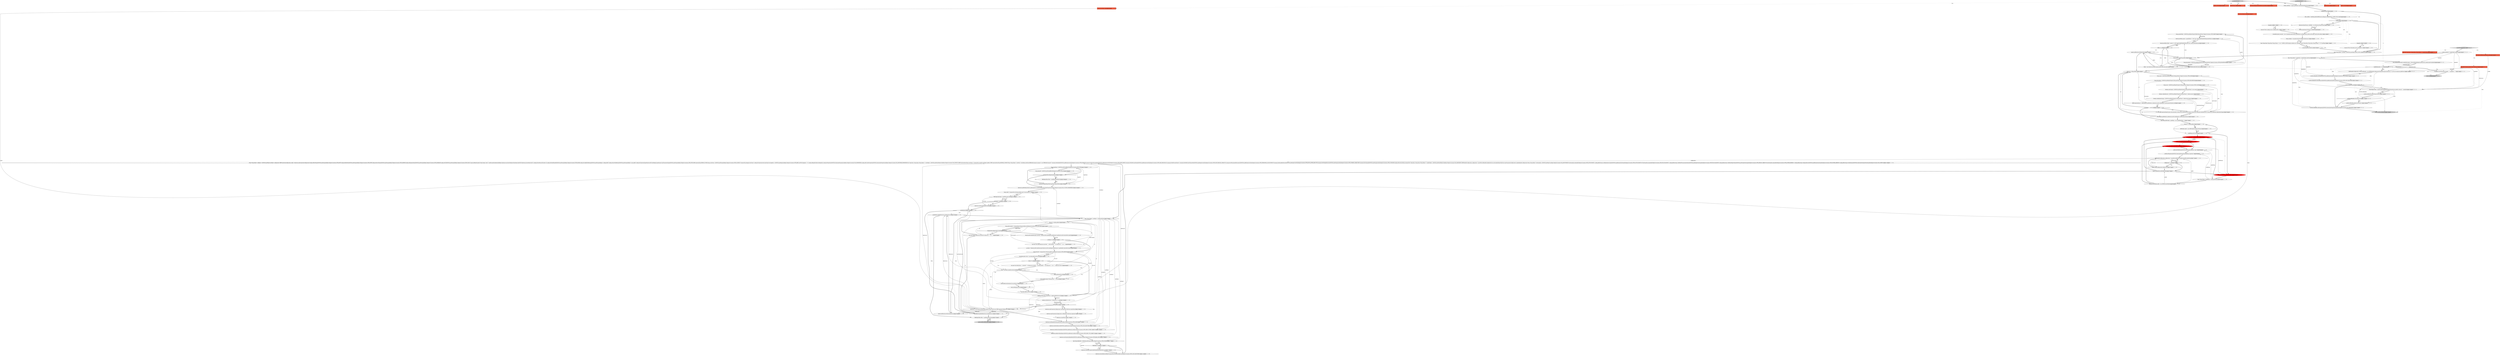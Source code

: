 digraph {
44 [style = filled, label = "String parentFolder = JSONUtils.getObjectProperty(folderMap.getValue(),RegistryConstants.ATTR_PARENT)@@@32@@@['1', '1', '0']", fillcolor = white, shape = ellipse image = "AAA0AAABBB1BBB"];
50 [style = filled, label = "String color = JSONUtils.getObjectProperty(ctMap.getValue(),RegistryConstants.ATTR_COLOR)@@@47@@@['1', '1', '0']", fillcolor = white, shape = ellipse image = "AAA0AAABBB1BBB"];
84 [style = filled, label = "String description = JSONUtils.getObjectProperty(folderMap.getValue(),RegistryConstants.ATTR_DESCRIPTION)@@@31@@@['1', '1', '0']", fillcolor = white, shape = ellipse image = "AAA0AAABBB1BBB"];
130 [style = filled, label = "return null@@@8@@@['0', '0', '1']", fillcolor = lightgray, shape = ellipse image = "AAA0AAABBB3BBB"];
48 [style = filled, label = "dataSource.updateObjectFilter(typeName,objectID,filter)@@@189@@@['1', '1', '0']", fillcolor = white, shape = ellipse image = "AAA0AAABBB1BBB"];
25 [style = filled, label = "dataSource.setLockPasswordHash(CommonUtils.toString(conObject.get(RegistryConstants.ATTR_LOCK_PASSWORD)))@@@121@@@['1', '1', '0']", fillcolor = white, shape = ellipse image = "AAA0AAABBB1BBB"];
89 [style = filled, label = "credFile.exists()@@@6@@@['1', '1', '0']", fillcolor = white, shape = diamond image = "AAA0AAABBB1BBB"];
65 [style = filled, label = "String objectID = JSONUtils.getString(filterCfg,RegistryConstants.ATTR_ID)@@@186@@@['1', '1', '0']", fillcolor = white, shape = ellipse image = "AAA0AAABBB1BBB"];
42 [style = filled, label = "String driverId = CommonUtils.toString(conObject.get(RegistryConstants.ATTR_DRIVER))@@@91@@@['1', '1', '0']", fillcolor = white, shape = ellipse image = "AAA0AAABBB1BBB"];
124 [style = filled, label = "@Nullable DBWNetworkProfile profile@@@2@@@['0', '0', '1']", fillcolor = tomato, shape = box image = "AAA0AAABBB3BBB"];
61 [style = filled, label = "driver.setTemporary(true)@@@99@@@['1', '1', '0']", fillcolor = white, shape = ellipse image = "AAA0AAABBB1BBB"];
10 [style = filled, label = "Exception e@@@22@@@['1', '1', '0']", fillcolor = white, shape = diamond image = "AAA0AAABBB1BBB"];
2 [style = filled, label = "registry.addSavedFilter(filter)@@@208@@@['1', '1', '0']", fillcolor = lightgray, shape = ellipse image = "AAA0AAABBB1BBB"];
91 [style = filled, label = "Map<String,Object> jsonMap = JSONUtils.parseMap(CONFIG_GSON,configReader)@@@28@@@['1', '1', '0']", fillcolor = white, shape = ellipse image = "AAA0AAABBB1BBB"];
106 [style = filled, label = "InputStream is@@@2@@@['0', '1', '0']", fillcolor = tomato, shape = box image = "AAA0AAABBB2BBB"];
98 [style = filled, label = "DataSourceRegistry.ParseResults parseResults@@@2@@@['1', '1', '0']", fillcolor = tomato, shape = box image = "AAA0AAABBB1BBB"];
22 [style = filled, label = "DataSourceDescriptor dataSource = registry.getDataSource(id)@@@102@@@['1', '1', '0']", fillcolor = white, shape = ellipse image = "AAA0AAABBB1BBB"];
81 [style = filled, label = "dataSource.setSavePassword(JSONUtils.getBoolean(conObject,RegistryConstants.ATTR_SAVE_PASSWORD))@@@113@@@['1', '1', '0']", fillcolor = white, shape = ellipse image = "AAA0AAABBB1BBB"];
127 [style = filled, label = "parseNetworkHandlerConfig['0', '0', '1']", fillcolor = lightgray, shape = diamond image = "AAA0AAABBB3BBB"];
5 [style = filled, label = "log.warn(\"Empty datasource provider for datasource '\" + id + \"'\")@@@83@@@['1', '1', '0']", fillcolor = white, shape = ellipse image = "AAA0AAABBB1BBB"];
36 [style = filled, label = "dataSource.setName(JSONUtils.getString(conObject,RegistryConstants.ATTR_NAME))@@@112@@@['1', '1', '0']", fillcolor = white, shape = ellipse image = "AAA0AAABBB1BBB"];
38 [style = filled, label = "ContentEncrypter encrypter = new ContentEncrypter(registry.getPlatform().getApplication().getSecureStorage().getLocalSecretKey())@@@14@@@['1', '1', '0']", fillcolor = white, shape = ellipse image = "AAA0AAABBB1BBB"];
71 [style = filled, label = "driver.setDriverClassName(\"java.sql.Driver\")@@@98@@@['1', '1', '0']", fillcolor = white, shape = ellipse image = "AAA0AAABBB1BBB"];
102 [style = filled, label = "Boolean confirmDataChange = JSONUtils.getObjectProperty(ctMap.getValue(),\"confirm-data-change\")@@@50@@@['1', '1', '0']", fillcolor = white, shape = ellipse image = "AAA0AAABBB1BBB"];
46 [style = filled, label = "dataSource.setConnectionReadOnly(JSONUtils.getBoolean(conObject,RegistryConstants.ATTR_READ_ONLY))@@@116@@@['1', '1', '0']", fillcolor = white, shape = ellipse image = "AAA0AAABBB1BBB"];
52 [style = filled, label = "registry.updateNetworkProfile(profile)@@@76@@@['1', '1', '0']", fillcolor = white, shape = ellipse image = "AAA0AAABBB1BBB"];
103 [style = filled, label = "ct == null@@@52@@@['1', '1', '0']", fillcolor = white, shape = diamond image = "AAA0AAABBB1BBB"];
123 [style = filled, label = "String handlerId = handlerObject.getKey()@@@3@@@['0', '0', '1']", fillcolor = white, shape = ellipse image = "AAA0AAABBB3BBB"];
80 [style = filled, label = "ByteArrayOutputStream credBuffer = new ByteArrayOutputStream()@@@7@@@['1', '1', '0']", fillcolor = white, shape = ellipse image = "AAA0AAABBB1BBB"];
55 [style = filled, label = "dataSource.setShowSystemObjects(JSONUtils.getBoolean(conObject,RegistryConstants.ATTR_SHOW_SYSTEM_OBJECTS))@@@114@@@['1', '1', '0']", fillcolor = white, shape = ellipse image = "AAA0AAABBB1BBB"];
100 [style = filled, label = "profile.setProfileId(profileId)@@@67@@@['1', '0', '0']", fillcolor = red, shape = ellipse image = "AAA1AAABBB1BBB"];
4 [style = filled, label = "driver.setName(driverId)@@@96@@@['1', '1', '0']", fillcolor = white, shape = ellipse image = "AAA0AAABBB1BBB"];
11 [style = filled, label = "String name = JSONUtils.getObjectProperty(ctMap.getValue(),RegistryConstants.ATTR_NAME)@@@45@@@['1', '1', '0']", fillcolor = white, shape = ellipse image = "AAA0AAABBB1BBB"];
112 [style = filled, label = "Map<String,Object> handlerCfg = handlerObject.getValue()@@@4@@@['0', '0', '1']", fillcolor = white, shape = ellipse image = "AAA0AAABBB3BBB"];
75 [style = filled, label = "String typeName = JSONUtils.getString(filterCfg,RegistryConstants.ATTR_TYPE)@@@185@@@['1', '1', '0']", fillcolor = white, shape = ellipse image = "AAA0AAABBB1BBB"];
37 [style = filled, label = "DataSourceProviderDescriptor provider = DataSourceProviderRegistry.getInstance().getDataSourceProvider(dsProviderID)@@@86@@@['1', '1', '0']", fillcolor = white, shape = ellipse image = "AAA0AAABBB1BBB"];
30 [style = filled, label = "String profileId = vmMap.getKey()@@@64@@@['1', '0', '0']", fillcolor = red, shape = ellipse image = "AAA1AAABBB1BBB"];
21 [style = filled, label = "InputStream is@@@2@@@['1', '0', '0']", fillcolor = tomato, shape = box image = "AAA0AAABBB1BBB"];
117 [style = filled, label = "curNetworkHandler.setUserName(creds(0()@@@16@@@['0', '0', '1']", fillcolor = white, shape = ellipse image = "AAA0AAABBB3BBB"];
125 [style = filled, label = "curNetworkHandler.setPassword(creds(1()@@@18@@@['0', '0', '1']", fillcolor = white, shape = ellipse image = "AAA0AAABBB3BBB"];
18 [style = filled, label = "log.warn(\"Can't find datasource provider \" + dsProviderID + \" for datasource '\" + id + \"'\")@@@88@@@['1', '1', '0']", fillcolor = white, shape = ellipse image = "AAA0AAABBB1BBB"];
115 [style = filled, label = "curNetworkHandler.setProperties(JSONUtils.deserializeProperties(handlerCfg,RegistryConstants.TAG_PROPERTIES))@@@21@@@['0', '0', '1']", fillcolor = white, shape = ellipse image = "AAA0AAABBB3BBB"];
111 [style = filled, label = "boolean refresh@@@2@@@['0', '1', '0']", fillcolor = tomato, shape = box image = "AAA0AAABBB2BBB"];
82 [style = filled, label = "driver == null@@@93@@@['1', '1', '0']", fillcolor = white, shape = diamond image = "AAA0AAABBB1BBB"];
131 [style = filled, label = "return curNetworkHandler@@@22@@@['0', '0', '1']", fillcolor = lightgray, shape = ellipse image = "AAA0AAABBB3BBB"];
23 [style = filled, label = "{Map<String,Object> cfgObject = JSONUtils.getObject(conObject,\"configuration\")DBPConnectionConfiguration config = dataSource.getConnectionConfiguration()config.setHostName(JSONUtils.getString(cfgObject,RegistryConstants.ATTR_HOST))config.setHostPort(JSONUtils.getString(cfgObject,RegistryConstants.ATTR_PORT))config.setServerName(JSONUtils.getString(cfgObject,RegistryConstants.ATTR_SERVER))config.setDatabaseName(JSONUtils.getString(cfgObject,RegistryConstants.ATTR_DATABASE))config.setUrl(JSONUtils.getString(cfgObject,RegistryConstants.ATTR_URL))if (!passwordReadCanceled) {final String(( creds = readSecuredCredentials(cfgObject,dataSource,null,null)config.setUserName(creds(0()if (dataSource.isSavePassword()) {config.setUserPassword(creds(1()}}config.setClientHomeId(JSONUtils.getString(cfgObject,RegistryConstants.ATTR_HOME))config.setConfigProfileName(JSONUtils.getString(cfgObject,\"config-profile\"))config.setUserProfileName(JSONUtils.getString(cfgObject,\"user-profile\"))config.setConnectionType(DataSourceProviderRegistry.getInstance().getConnectionType(JSONUtils.getString(cfgObject,RegistryConstants.ATTR_TYPE),DBPConnectionType.DEFAULT_TYPE))String colorValue = JSONUtils.getString(cfgObject,RegistryConstants.ATTR_COLOR)if (!CommonUtils.isEmpty(colorValue)) {config.setConnectionColor(colorValue)}int keepAlive = JSONUtils.getInteger(cfgObject,RegistryConstants.ATTR_KEEP_ALIVE)if (keepAlive > 0) {config.setKeepAliveInterval(keepAlive)}config.setProperties(JSONUtils.deserializeProperties(cfgObject,RegistryConstants.TAG_PROPERTIES))config.setProviderProperties(JSONUtils.deserializeProperties(cfgObject,RegistryConstants.TAG_PROVIDER_PROPERTIES))for (Map.Entry<String,Map<String,Object>> eventObject : JSONUtils.getNestedObjects(cfgObject,RegistryConstants.TAG_EVENTS)){DBPConnectionEventType eventType = CommonUtils.valueOf(,eventObject.getKey(),DBPConnectionEventType.BEFORE_CONNECT)Map<String,Object> eventCfg = eventObject.getValue()DBRShellCommand command = new DBRShellCommand(\"\")command.setEnabled(JSONUtils.getBoolean(eventCfg,RegistryConstants.ATTR_ENABLED))command.setShowProcessPanel(JSONUtils.getBoolean(eventCfg,RegistryConstants.ATTR_SHOW_PANEL))command.setWaitProcessFinish(JSONUtils.getBoolean(eventCfg,RegistryConstants.ATTR_WAIT_PROCESS))if (command.isWaitProcessFinish()) {command.setWaitProcessTimeoutMs(JSONUtils.getInteger(eventCfg,RegistryConstants.ATTR_WAIT_PROCESS_TIMEOUT))}command.setTerminateAtDisconnect(JSONUtils.getBoolean(eventCfg,RegistryConstants.ATTR_TERMINATE_AT_DISCONNECT))command.setPauseAfterExecute(JSONUtils.getInteger(eventCfg,RegistryConstants.ATTR_PAUSE_AFTER_EXECUTE))command.setWorkingDirectory(JSONUtils.getString(eventCfg,RegistryConstants.ATTR_WORKING_DIRECTORY))command.setCommand(JSONUtils.getString(eventCfg,RegistryConstants.ATTR_COMMAND))config.setEvent(eventType,command)}for (Map.Entry<String,Map<String,Object>> handlerObject : JSONUtils.getNestedObjects(cfgObject,RegistryConstants.TAG_HANDLERS)){DBWHandlerConfiguration configuration = parseNetworkHandlerConfig(dataSource,null,handlerObject)dataSource.getConnectionConfiguration().updateHandler(configuration)}Map<String,Object> bootstrapCfg = JSONUtils.getObject(conObject,RegistryConstants.TAG_BOOTSTRAP)if (bootstrapCfg.containsKey(RegistryConstants.ATTR_AUTOCOMMIT)) {config.getBootstrap().setDefaultAutoCommit(JSONUtils.getBoolean(bootstrapCfg,RegistryConstants.ATTR_AUTOCOMMIT))}if (bootstrapCfg.containsKey(RegistryConstants.ATTR_TXN_ISOLATION)) {config.getBootstrap().setDefaultTransactionIsolation(JSONUtils.getInteger(bootstrapCfg,RegistryConstants.ATTR_TXN_ISOLATION))}config.getBootstrap().setDefaultObjectName(JSONUtils.getString(bootstrapCfg,RegistryConstants.ATTR_DEFAULT_OBJECT))if (bootstrapCfg.containsKey(RegistryConstants.ATTR_IGNORE_ERRORS)) {config.getBootstrap().setIgnoreErrors(JSONUtils.getBoolean(bootstrapCfg,RegistryConstants.ATTR_IGNORE_ERRORS))}config.getBootstrap().setInitQueries(JSONUtils.deserializeStringList(bootstrapCfg,RegistryConstants.TAG_QUERY))}@@@122@@@['1', '1', '0']", fillcolor = white, shape = ellipse image = "AAA0AAABBB1BBB"];
129 [style = filled, label = "NetworkHandlerDescriptor handlerDescriptor = NetworkHandlerRegistry.getInstance().getDescriptor(handlerId)@@@5@@@['0', '0', '1']", fillcolor = white, shape = ellipse image = "AAA0AAABBB3BBB"];
16 [style = filled, label = "String dsProviderID = CommonUtils.toString(conObject.get(RegistryConstants.ATTR_PROVIDER))@@@81@@@['1', '1', '0']", fillcolor = white, shape = ellipse image = "AAA0AAABBB1BBB"];
74 [style = filled, label = "dataSource.setFolder(registry.findFolderByPath(folderPath,true))@@@119@@@['1', '1', '0']", fillcolor = white, shape = ellipse image = "AAA0AAABBB1BBB"];
7 [style = filled, label = "DBSObjectFilter filter = readObjectFiler(filterCfg)@@@188@@@['1', '1', '0']", fillcolor = white, shape = ellipse image = "AAA0AAABBB1BBB"];
104 [style = filled, label = "DBWNetworkProfile profile = new DBWNetworkProfile()@@@66@@@['1', '1', '0']", fillcolor = white, shape = ellipse image = "AAA0AAABBB1BBB"];
15 [style = filled, label = "IOUtils.copyStream(crdStream,credBuffer)@@@9@@@['1', '1', '0']", fillcolor = white, shape = ellipse image = "AAA0AAABBB1BBB"];
60 [style = filled, label = "log.error(\"Error decrypting secure credentials\",e)@@@23@@@['1', '1', '0']", fillcolor = white, shape = ellipse image = "AAA0AAABBB1BBB"];
77 [style = filled, label = "String id = vmMap.getKey()@@@59@@@['1', '1', '0']", fillcolor = white, shape = ellipse image = "AAA0AAABBB1BBB"];
76 [style = filled, label = "dataSource.clearFilters()@@@110@@@['1', '1', '0']", fillcolor = white, shape = ellipse image = "AAA0AAABBB1BBB"];
54 [style = filled, label = "provider = (DataSourceProviderDescriptor)DataSourceProviderRegistry.getInstance().makeFakeProvider(dsProviderID)@@@89@@@['1', '1', '0']", fillcolor = white, shape = ellipse image = "AAA0AAABBB1BBB"];
93 [style = filled, label = "IFolder mdFolder = registry.getProject().getMetadataFolder(false)@@@3@@@['1', '1', '0']", fillcolor = white, shape = ellipse image = "AAA0AAABBB1BBB"];
6 [style = filled, label = "DriverDescriptor driver = provider.getDriver(driverId)@@@92@@@['1', '1', '0']", fillcolor = white, shape = ellipse image = "AAA0AAABBB1BBB"];
17 [style = filled, label = "Exception e@@@11@@@['1', '1', '0']", fillcolor = white, shape = diamond image = "AAA0AAABBB1BBB"];
43 [style = filled, label = "Boolean confirmExecute = JSONUtils.getObjectProperty(ctMap.getValue(),\"confirm-execute\")@@@49@@@['1', '1', '0']", fillcolor = white, shape = ellipse image = "AAA0AAABBB1BBB"];
128 [style = filled, label = "curNetworkHandler.setSavePassword(JSONUtils.getBoolean(handlerCfg,RegistryConstants.ATTR_SAVE_PASSWORD))@@@13@@@['0', '0', '1']", fillcolor = white, shape = ellipse image = "AAA0AAABBB3BBB"];
40 [style = filled, label = "parseResults.addedDataSources.add(dataSource)@@@200@@@['1', '1', '0']", fillcolor = white, shape = ellipse image = "AAA0AAABBB1BBB"];
31 [style = filled, label = "DataSourceOrigin origin@@@2@@@['1', '0', '0']", fillcolor = tomato, shape = box image = "AAA0AAABBB1BBB"];
19 [style = filled, label = "String id = ctMap.getKey()@@@44@@@['1', '1', '0']", fillcolor = white, shape = ellipse image = "AAA0AAABBB1BBB"];
108 [style = filled, label = "profile.setProfileName(profileName)@@@67@@@['0', '1', '0']", fillcolor = red, shape = ellipse image = "AAA1AAABBB2BBB"];
119 [style = filled, label = "curNetworkHandler.isSavePassword()@@@17@@@['0', '0', '1']", fillcolor = white, shape = diamond image = "AAA0AAABBB3BBB"];
114 [style = filled, label = "DBWHandlerConfiguration curNetworkHandler = new DBWHandlerConfiguration(handlerDescriptor,dataSource == null? null: dataSource.getDriver())@@@11@@@['0', '0', '1']", fillcolor = white, shape = ellipse image = "AAA0AAABBB3BBB"];
120 [style = filled, label = "final String(( creds = readSecuredCredentials(handlerCfg,dataSource,profile,\"network/\" + handlerId)@@@15@@@['0', '0', '1']", fillcolor = white, shape = ellipse image = "AAA0AAABBB3BBB"];
47 [style = filled, label = "dataSource.setVirtualModel(dbvModel)@@@196@@@['1', '1', '0']", fillcolor = white, shape = ellipse image = "AAA0AAABBB1BBB"];
26 [style = filled, label = "newDataSource@@@198@@@['1', '1', '0']", fillcolor = white, shape = diamond image = "AAA0AAABBB1BBB"];
57 [style = filled, label = "DBSObjectFilter filter = readObjectFiler(ctMap)@@@207@@@['1', '1', '0']", fillcolor = white, shape = ellipse image = "AAA0AAABBB1BBB"];
110 [style = filled, label = "DataSourceOrigin origin@@@2@@@['0', '1', '0']", fillcolor = tomato, shape = box image = "AAA0AAABBB2BBB"];
33 [style = filled, label = "mdFolder.exists()@@@4@@@['1', '1', '0']", fillcolor = white, shape = diamond image = "AAA0AAABBB1BBB"];
118 [style = filled, label = "log.warn(\"Can't find network handler '\" + handlerId + \"'\")@@@7@@@['0', '0', '1']", fillcolor = white, shape = ellipse image = "AAA0AAABBB3BBB"];
86 [style = filled, label = "dataSource.getConnectionConfiguration().setHandlers(Collections.emptyList())@@@109@@@['1', '1', '0']", fillcolor = white, shape = ellipse image = "AAA0AAABBB1BBB"];
58 [style = filled, label = "DBWHandlerConfiguration configuration = parseNetworkHandlerConfig(null,profile,handlerMap)@@@71@@@['1', '1', '0']", fillcolor = white, shape = ellipse image = "AAA0AAABBB1BBB"];
1 [style = filled, label = "dataSource.getConnectionConfiguration().setProperties(Collections.emptyMap())@@@108@@@['1', '1', '0']", fillcolor = white, shape = ellipse image = "AAA0AAABBB1BBB"];
96 [style = filled, label = "profile.setProfileName(JSONUtils.getString(profileMap,\"name\"))@@@68@@@['1', '1', '0']", fillcolor = white, shape = ellipse image = "AAA0AAABBB1BBB"];
94 [style = filled, label = "provider == null@@@87@@@['1', '1', '0']", fillcolor = white, shape = diamond image = "AAA0AAABBB1BBB"];
49 [style = filled, label = "IFile credFile = mdFolder.getFile(DBPDataSourceRegistry.CREDENTIALS_CONFIG_FILE_NAME)@@@5@@@['1', '1', '0']", fillcolor = white, shape = ellipse image = "AAA0AAABBB1BBB"];
34 [style = filled, label = "dataSource.setShowUtilityObjects(JSONUtils.getBoolean(conObject,RegistryConstants.ATTR_SHOW_UTIL_OBJECTS))@@@115@@@['1', '1', '0']", fillcolor = white, shape = ellipse image = "AAA0AAABBB1BBB"];
20 [style = filled, label = "DBVModel dbvModel = modelMap.get(vmID)@@@194@@@['1', '1', '0']", fillcolor = white, shape = ellipse image = "AAA0AAABBB1BBB"];
113 [style = filled, label = "handlerDescriptor == null@@@6@@@['0', '0', '1']", fillcolor = white, shape = diamond image = "AAA0AAABBB3BBB"];
101 [style = filled, label = "log.warn(\"Can't find driver \" + driverId + \" in datasource provider \" + provider.getId() + \" for datasource '\" + id + \"'. Create new driver\")@@@94@@@['1', '1', '0']", fillcolor = white, shape = ellipse image = "AAA0AAABBB1BBB"];
78 [style = filled, label = "dbvModel != null@@@195@@@['1', '1', '0']", fillcolor = white, shape = diamond image = "AAA0AAABBB1BBB"];
59 [style = filled, label = "modelMap.put(id,model)@@@61@@@['1', '1', '0']", fillcolor = white, shape = ellipse image = "AAA0AAABBB1BBB"];
41 [style = filled, label = "dataSource = new DataSourceDescriptor(registry,origin,id,driver,new DBPConnectionConfiguration())@@@105@@@['1', '1', '0']", fillcolor = white, shape = ellipse image = "AAA0AAABBB1BBB"];
53 [style = filled, label = "Map<String,Object> conObject = conMap.getValue()@@@79@@@['1', '1', '0']", fillcolor = white, shape = ellipse image = "AAA0AAABBB1BBB"];
39 [style = filled, label = "Map<String,Map<String,Map<String,String>>> res = CONFIG_GSON.fromJson(credJson,new TypeToken<Map<String,Map<String,Map<String,String>>>>(){}.getType())@@@17@@@['1', '1', '0']", fillcolor = white, shape = ellipse image = "AAA0AAABBB1BBB"];
85 [style = filled, label = "Map<String,DBVModel> modelMap = new LinkedHashMap<>()@@@57@@@['1', '1', '0']", fillcolor = white, shape = ellipse image = "AAA0AAABBB1BBB"];
79 [style = filled, label = "secureProperties.putAll(res)@@@20@@@['1', '1', '0']", fillcolor = white, shape = ellipse image = "AAA0AAABBB1BBB"];
92 [style = filled, label = "profile.updateConfiguration(configuration)@@@73@@@['1', '1', '0']", fillcolor = white, shape = ellipse image = "AAA0AAABBB1BBB"];
45 [style = filled, label = "newDataSource@@@104@@@['1', '1', '0']", fillcolor = white, shape = diamond image = "AAA0AAABBB1BBB"];
66 [style = filled, label = "!CommonUtils.isEmpty(typeName)@@@187@@@['1', '1', '0']", fillcolor = white, shape = diamond image = "AAA0AAABBB1BBB"];
95 [style = filled, label = "boolean refresh@@@2@@@['1', '0', '0']", fillcolor = tomato, shape = box image = "AAA0AAABBB1BBB"];
24 [style = filled, label = "registry.addDataSourceFolder(folder)@@@37@@@['1', '1', '0']", fillcolor = white, shape = ellipse image = "AAA0AAABBB1BBB"];
29 [style = filled, label = "driver = provider.createDriver(driverId)@@@95@@@['1', '1', '0']", fillcolor = white, shape = ellipse image = "AAA0AAABBB1BBB"];
126 [style = filled, label = "@Nullable DataSourceDescriptor dataSource@@@2@@@['0', '0', '1']", fillcolor = tomato, shape = box image = "AAA0AAABBB3BBB"];
116 [style = filled, label = "curNetworkHandler.setEnabled(JSONUtils.getBoolean(handlerCfg,RegistryConstants.ATTR_ENABLED))@@@12@@@['0', '0', '1']", fillcolor = white, shape = ellipse image = "AAA0AAABBB3BBB"];
64 [style = filled, label = "folder.setDescription(description)@@@40@@@['1', '1', '0']", fillcolor = white, shape = ellipse image = "AAA0AAABBB1BBB"];
72 [style = filled, label = "String vmID = CommonUtils.toString(conObject.get(\"virtual-model-id\"),id)@@@193@@@['1', '1', '0']", fillcolor = white, shape = ellipse image = "AAA0AAABBB1BBB"];
62 [style = filled, label = "dataSource.getPreferenceStore().getProperties().putAll(JSONUtils.deserializeProperties(conObject,RegistryConstants.TAG_CUSTOM_PROPERTIES))@@@192@@@['1', '1', '0']", fillcolor = white, shape = ellipse image = "AAA0AAABBB1BBB"];
13 [style = filled, label = "ct = new DBPConnectionType(id,name,color,description,CommonUtils.toBoolean(autoCommit),CommonUtils.toBoolean(confirmExecute),CommonUtils.toBoolean(confirmDataChange))@@@53@@@['1', '1', '0']", fillcolor = white, shape = ellipse image = "AAA0AAABBB1BBB"];
12 [style = filled, label = "registry.addDataSourceToList(dataSource)@@@199@@@['1', '1', '0']", fillcolor = white, shape = ellipse image = "AAA0AAABBB1BBB"];
67 [style = filled, label = "CommonUtils.isEmpty(dsProviderID)@@@82@@@['1', '1', '0']", fillcolor = white, shape = diamond image = "AAA0AAABBB1BBB"];
97 [style = filled, label = "boolean newDataSource = (dataSource == null)@@@103@@@['1', '1', '0']", fillcolor = white, shape = ellipse image = "AAA0AAABBB1BBB"];
14 [style = filled, label = "DBPConnectionType ct = DBWorkbench.getPlatform().getDataSourceProviderRegistry().getConnectionType(id,null)@@@51@@@['1', '1', '0']", fillcolor = white, shape = ellipse image = "AAA0AAABBB1BBB"];
68 [style = filled, label = "String name = folderMap.getKey()@@@30@@@['1', '1', '0']", fillcolor = white, shape = ellipse image = "AAA0AAABBB1BBB"];
88 [style = filled, label = "final String folderPath = JSONUtils.getString(conObject,RegistryConstants.ATTR_FOLDER)@@@117@@@['1', '1', '0']", fillcolor = white, shape = ellipse image = "AAA0AAABBB1BBB"];
109 [style = filled, label = "String profileName = vmMap.getKey()@@@64@@@['0', '1', '0']", fillcolor = red, shape = ellipse image = "AAA1AAABBB2BBB"];
105 [style = filled, label = "folderPath != null@@@118@@@['1', '1', '0']", fillcolor = white, shape = diamond image = "AAA0AAABBB1BBB"];
87 [style = filled, label = "driver.setDescription(\"Missing driver \" + driverId)@@@97@@@['1', '1', '0']", fillcolor = white, shape = ellipse image = "AAA0AAABBB1BBB"];
27 [style = filled, label = "profile.setProperties(JSONUtils.deserializeProperties(profileMap,\"properties\"))@@@69@@@['1', '1', '0']", fillcolor = white, shape = ellipse image = "AAA0AAABBB1BBB"];
35 [style = filled, label = "String id = conMap.getKey()@@@80@@@['1', '1', '0']", fillcolor = white, shape = ellipse image = "AAA0AAABBB1BBB"];
3 [style = filled, label = "DataSourceFolder folder = parent == null? registry.findFolderByPath(name,true): parent.getChild(name)@@@34@@@['1', '1', '0']", fillcolor = white, shape = ellipse image = "AAA0AAABBB1BBB"];
73 [style = filled, label = "String credJson = encrypter.decrypt(credBuffer.toByteArray())@@@16@@@['1', '1', '0']", fillcolor = white, shape = ellipse image = "AAA0AAABBB1BBB"];
99 [style = filled, label = "parseResults.updatedDataSources.add(dataSource)@@@203@@@['1', '1', '0']", fillcolor = white, shape = ellipse image = "AAA0AAABBB1BBB"];
122 [style = filled, label = "!passwordReadCanceled@@@14@@@['0', '0', '1']", fillcolor = white, shape = diamond image = "AAA0AAABBB3BBB"];
69 [style = filled, label = "folder == null@@@35@@@['1', '1', '0']", fillcolor = white, shape = diamond image = "AAA0AAABBB1BBB"];
56 [style = filled, label = "folder = new DataSourceFolder(registry,parent,name,description)@@@36@@@['1', '1', '0']", fillcolor = white, shape = ellipse image = "AAA0AAABBB1BBB"];
83 [style = filled, label = "provider.addDriver(driver)@@@100@@@['1', '1', '0']", fillcolor = white, shape = ellipse image = "AAA0AAABBB1BBB"];
8 [style = filled, label = "DataSourceFolder parent = parentFolder == null? null: registry.findFolderByPath(parentFolder,true)@@@33@@@['1', '1', '0']", fillcolor = white, shape = ellipse image = "AAA0AAABBB1BBB"];
121 [style = filled, label = "@NotNull Map.Entry<String,Map<String,Object>> handlerObject@@@2@@@['0', '0', '1']", fillcolor = tomato, shape = box image = "AAA0AAABBB3BBB"];
28 [style = filled, label = "DBVModel model = new DBVModel(id,vmMap.getValue())@@@60@@@['1', '1', '0']", fillcolor = white, shape = ellipse image = "AAA0AAABBB1BBB"];
32 [style = filled, label = "Map<String,Object> profileMap = vmMap.getValue()@@@65@@@['1', '1', '0']", fillcolor = white, shape = ellipse image = "AAA0AAABBB1BBB"];
51 [style = filled, label = "Boolean autoCommit = JSONUtils.getObjectProperty(ctMap.getValue(),\"auto-commit\")@@@48@@@['1', '1', '0']", fillcolor = white, shape = ellipse image = "AAA0AAABBB1BBB"];
9 [style = filled, label = "parseDataSources['1', '0', '0']", fillcolor = lightgray, shape = diamond image = "AAA0AAABBB1BBB"];
63 [style = filled, label = "String description = JSONUtils.getObjectProperty(ctMap.getValue(),RegistryConstants.ATTR_DESCRIPTION)@@@46@@@['1', '1', '0']", fillcolor = white, shape = ellipse image = "AAA0AAABBB1BBB"];
0 [style = filled, label = "configuration != null@@@72@@@['1', '1', '0']", fillcolor = white, shape = diamond image = "AAA0AAABBB1BBB"];
70 [style = filled, label = "DBWorkbench.getPlatform().getDataSourceProviderRegistry().addConnectionType(ct)@@@54@@@['1', '1', '0']", fillcolor = white, shape = ellipse image = "AAA0AAABBB1BBB"];
90 [style = filled, label = "log.error(\"Error reading secure credentials file\",e)@@@12@@@['1', '1', '0']", fillcolor = white, shape = ellipse image = "AAA0AAABBB1BBB"];
107 [style = filled, label = "parseDataSources['0', '1', '0']", fillcolor = lightgray, shape = diamond image = "AAA0AAABBB2BBB"];
53->62 [style = solid, label="conObject"];
105->74 [style = bold, label=""];
107->110 [style = dotted, label="true"];
34->46 [style = bold, label=""];
77->59 [style = solid, label="id"];
44->8 [style = bold, label=""];
51->13 [style = solid, label="autoCommit"];
112->128 [style = solid, label="handlerCfg"];
114->131 [style = solid, label="curNetworkHandler"];
39->79 [style = solid, label="res"];
22->97 [style = solid, label="dataSource"];
7->48 [style = solid, label="filter"];
58->0 [style = bold, label=""];
92->58 [style = bold, label=""];
58->92 [style = solid, label="configuration"];
99->53 [style = bold, label=""];
112->115 [style = solid, label="handlerCfg"];
26->12 [style = dotted, label="true"];
17->90 [style = bold, label=""];
59->109 [style = bold, label=""];
35->18 [style = solid, label="id"];
27->58 [style = bold, label=""];
19->11 [style = bold, label=""];
94->18 [style = bold, label=""];
82->22 [style = bold, label=""];
66->62 [style = bold, label=""];
33->91 [style = bold, label=""];
89->79 [style = dotted, label="true"];
7->48 [style = bold, label=""];
89->39 [style = dotted, label="true"];
103->19 [style = bold, label=""];
38->73 [style = bold, label=""];
45->76 [style = dotted, label="false"];
42->87 [style = solid, label="driverId"];
68->56 [style = solid, label="name"];
16->54 [style = solid, label="dsProviderID"];
128->122 [style = bold, label=""];
52->109 [style = bold, label=""];
58->23 [style = solid, label="configuration"];
53->46 [style = solid, label="conObject"];
16->37 [style = solid, label="dsProviderID"];
6->41 [style = solid, label="driver"];
0->52 [style = bold, label=""];
48->62 [style = bold, label=""];
107->93 [style = bold, label=""];
12->40 [style = bold, label=""];
26->12 [style = bold, label=""];
43->102 [style = bold, label=""];
123->129 [style = solid, label="handlerId"];
126->120 [style = solid, label="dataSource"];
4->87 [style = bold, label=""];
89->80 [style = dotted, label="true"];
16->67 [style = solid, label="dsProviderID"];
84->56 [style = solid, label="description"];
120->117 [style = bold, label=""];
14->103 [style = bold, label=""];
13->70 [style = bold, label=""];
53->34 [style = solid, label="conObject"];
73->39 [style = bold, label=""];
13->70 [style = solid, label="ct"];
96->27 [style = bold, label=""];
47->26 [style = bold, label=""];
123->112 [style = bold, label=""];
112->129 [style = bold, label=""];
104->108 [style = bold, label=""];
59->77 [style = bold, label=""];
80->15 [style = bold, label=""];
113->130 [style = dotted, label="true"];
89->91 [style = bold, label=""];
35->5 [style = solid, label="id"];
50->13 [style = solid, label="color"];
55->34 [style = bold, label=""];
72->20 [style = solid, label="vmID"];
117->119 [style = bold, label=""];
104->52 [style = solid, label="profile"];
63->50 [style = bold, label=""];
105->74 [style = dotted, label="true"];
122->119 [style = dotted, label="true"];
53->81 [style = solid, label="conObject"];
129->113 [style = solid, label="handlerDescriptor"];
45->1 [style = dotted, label="false"];
109->108 [style = solid, label="profileName"];
41->40 [style = solid, label="dataSource"];
41->23 [style = solid, label="dataSource"];
113->118 [style = dotted, label="true"];
22->97 [style = bold, label=""];
16->67 [style = bold, label=""];
119->115 [style = bold, label=""];
16->18 [style = solid, label="dsProviderID"];
80->15 [style = solid, label="credBuffer"];
78->47 [style = dotted, label="true"];
32->104 [style = bold, label=""];
69->64 [style = dotted, label="false"];
45->41 [style = bold, label=""];
120->117 [style = solid, label="creds"];
15->38 [style = bold, label=""];
113->122 [style = dotted, label="false"];
82->83 [style = dotted, label="true"];
9->98 [style = dotted, label="true"];
24->19 [style = bold, label=""];
120->125 [style = solid, label="creds"];
66->7 [style = bold, label=""];
8->56 [style = solid, label="parent"];
85->77 [style = bold, label=""];
113->115 [style = dotted, label="false"];
88->105 [style = solid, label="folderPath"];
0->58 [style = bold, label=""];
129->113 [style = bold, label=""];
82->29 [style = dotted, label="true"];
61->83 [style = bold, label=""];
9->31 [style = dotted, label="true"];
35->22 [style = solid, label="id"];
8->3 [style = solid, label="parent"];
53->36 [style = solid, label="conObject"];
89->80 [style = bold, label=""];
69->64 [style = bold, label=""];
81->55 [style = bold, label=""];
65->66 [style = bold, label=""];
48->75 [style = bold, label=""];
89->73 [style = dotted, label="true"];
30->109 [style = dashed, label="0"];
75->65 [style = bold, label=""];
72->20 [style = bold, label=""];
9->21 [style = dotted, label="true"];
89->113 [style = dashed, label="0"];
58->0 [style = solid, label="configuration"];
29->83 [style = solid, label="driver"];
73->39 [style = solid, label="credJson"];
35->101 [style = solid, label="id"];
75->48 [style = solid, label="typeName"];
71->61 [style = bold, label=""];
53->35 [style = bold, label=""];
5->57 [style = bold, label=""];
45->1 [style = bold, label=""];
113->114 [style = bold, label=""];
26->40 [style = dotted, label="true"];
9->95 [style = dotted, label="true"];
44->8 [style = solid, label="parentFolder"];
83->22 [style = bold, label=""];
112->120 [style = solid, label="handlerCfg"];
93->33 [style = bold, label=""];
105->25 [style = bold, label=""];
42->101 [style = solid, label="driverId"];
3->69 [style = solid, label="folder"];
119->125 [style = bold, label=""];
68->84 [style = bold, label=""];
82->101 [style = dotted, label="true"];
123->118 [style = solid, label="handlerId"];
103->13 [style = bold, label=""];
87->71 [style = bold, label=""];
5->53 [style = bold, label=""];
53->88 [style = solid, label="conObject"];
39->79 [style = bold, label=""];
99->57 [style = bold, label=""];
78->26 [style = bold, label=""];
70->85 [style = bold, label=""];
122->120 [style = bold, label=""];
82->71 [style = dotted, label="true"];
127->121 [style = dotted, label="true"];
107->98 [style = dotted, label="true"];
6->82 [style = solid, label="driver"];
28->59 [style = bold, label=""];
86->76 [style = bold, label=""];
57->2 [style = bold, label=""];
33->89 [style = dotted, label="true"];
113->118 [style = bold, label=""];
102->13 [style = solid, label="confirmDataChange"];
10->60 [style = bold, label=""];
113->128 [style = dotted, label="false"];
14->103 [style = solid, label="ct"];
129->114 [style = solid, label="handlerDescriptor"];
113->131 [style = dotted, label="false"];
23->75 [style = bold, label=""];
35->41 [style = solid, label="id"];
40->53 [style = bold, label=""];
122->115 [style = bold, label=""];
64->19 [style = bold, label=""];
113->116 [style = dotted, label="false"];
1->86 [style = bold, label=""];
8->3 [style = bold, label=""];
9->93 [style = bold, label=""];
24->68 [style = bold, label=""];
113->114 [style = dotted, label="false"];
94->54 [style = dotted, label="true"];
30->32 [style = bold, label=""];
122->117 [style = dotted, label="true"];
56->24 [style = bold, label=""];
110->41 [style = solid, label="origin"];
70->19 [style = bold, label=""];
33->49 [style = dotted, label="true"];
82->101 [style = bold, label=""];
101->29 [style = bold, label=""];
84->64 [style = solid, label="description"];
97->45 [style = bold, label=""];
45->41 [style = dotted, label="true"];
0->92 [style = bold, label=""];
122->120 [style = dotted, label="true"];
74->25 [style = bold, label=""];
54->42 [style = bold, label=""];
114->116 [style = bold, label=""];
42->6 [style = solid, label="driverId"];
69->56 [style = bold, label=""];
22->99 [style = solid, label="dataSource"];
103->13 [style = dotted, label="true"];
127->124 [style = dotted, label="true"];
2->57 [style = bold, label=""];
84->44 [style = bold, label=""];
41->36 [style = bold, label=""];
88->105 [style = bold, label=""];
66->75 [style = bold, label=""];
53->55 [style = solid, label="conObject"];
66->7 [style = dotted, label="true"];
102->14 [style = bold, label=""];
56->24 [style = solid, label="folder"];
0->92 [style = dotted, label="true"];
19->14 [style = solid, label="id"];
69->24 [style = dotted, label="true"];
127->126 [style = dotted, label="true"];
107->111 [style = dotted, label="true"];
94->42 [style = bold, label=""];
31->41 [style = solid, label="origin"];
20->78 [style = bold, label=""];
3->69 [style = bold, label=""];
51->43 [style = bold, label=""];
49->89 [style = bold, label=""];
20->47 [style = solid, label="dbvModel"];
64->114 [style = dashed, label="0"];
90->38 [style = bold, label=""];
33->49 [style = bold, label=""];
123->120 [style = solid, label="handlerId"];
32->27 [style = solid, label="profileMap"];
22->23 [style = solid, label="dataSource"];
109->32 [style = bold, label=""];
35->72 [style = solid, label="id"];
115->131 [style = bold, label=""];
82->4 [style = dotted, label="true"];
124->120 [style = solid, label="profile"];
91->68 [style = bold, label=""];
112->116 [style = solid, label="handlerCfg"];
57->2 [style = solid, label="filter"];
46->88 [style = bold, label=""];
79->91 [style = bold, label=""];
37->94 [style = bold, label=""];
76->36 [style = bold, label=""];
119->125 [style = dotted, label="true"];
29->4 [style = bold, label=""];
126->114 [style = solid, label="dataSource"];
65->48 [style = solid, label="objectID"];
35->16 [style = bold, label=""];
52->53 [style = bold, label=""];
89->38 [style = dotted, label="true"];
19->13 [style = solid, label="id"];
107->106 [style = dotted, label="true"];
42->29 [style = solid, label="driverId"];
17->90 [style = dotted, label="true"];
41->12 [style = solid, label="dataSource"];
25->23 [style = bold, label=""];
11->63 [style = bold, label=""];
100->108 [style = dashed, label="0"];
43->13 [style = solid, label="confirmExecute"];
37->94 [style = solid, label="provider"];
97->26 [style = solid, label="newDataSource"];
41->99 [style = solid, label="dataSource"];
103->85 [style = bold, label=""];
100->96 [style = bold, label=""];
108->96 [style = bold, label=""];
103->70 [style = dotted, label="true"];
60->91 [style = bold, label=""];
77->28 [style = bold, label=""];
22->40 [style = solid, label="dataSource"];
28->59 [style = solid, label="model"];
67->5 [style = dotted, label="true"];
63->13 [style = solid, label="description"];
32->96 [style = solid, label="profileMap"];
104->100 [style = bold, label=""];
53->23 [style = solid, label="conObject"];
40->57 [style = bold, label=""];
11->13 [style = solid, label="name"];
116->128 [style = bold, label=""];
66->48 [style = dotted, label="true"];
94->18 [style = dotted, label="true"];
26->99 [style = dotted, label="false"];
89->15 [style = dotted, label="true"];
92->52 [style = bold, label=""];
30->100 [style = solid, label="profileId"];
78->47 [style = bold, label=""];
104->58 [style = solid, label="profile"];
42->4 [style = solid, label="driverId"];
42->6 [style = bold, label=""];
68->3 [style = solid, label="name"];
22->12 [style = solid, label="dataSource"];
26->99 [style = bold, label=""];
20->78 [style = solid, label="dbvModel"];
50->51 [style = bold, label=""];
6->82 [style = bold, label=""];
125->115 [style = bold, label=""];
36->81 [style = bold, label=""];
64->68 [style = bold, label=""];
62->72 [style = bold, label=""];
97->45 [style = solid, label="newDataSource"];
127->123 [style = bold, label=""];
67->5 [style = bold, label=""];
59->30 [style = bold, label=""];
10->60 [style = dotted, label="true"];
67->37 [style = bold, label=""];
82->87 [style = dotted, label="true"];
29->41 [style = solid, label="driver"];
18->54 [style = bold, label=""];
88->74 [style = solid, label="folderPath"];
77->28 [style = solid, label="id"];
45->86 [style = dotted, label="false"];
52->30 [style = bold, label=""];
69->56 [style = dotted, label="true"];
82->61 [style = dotted, label="true"];
118->130 [style = bold, label=""];
}
